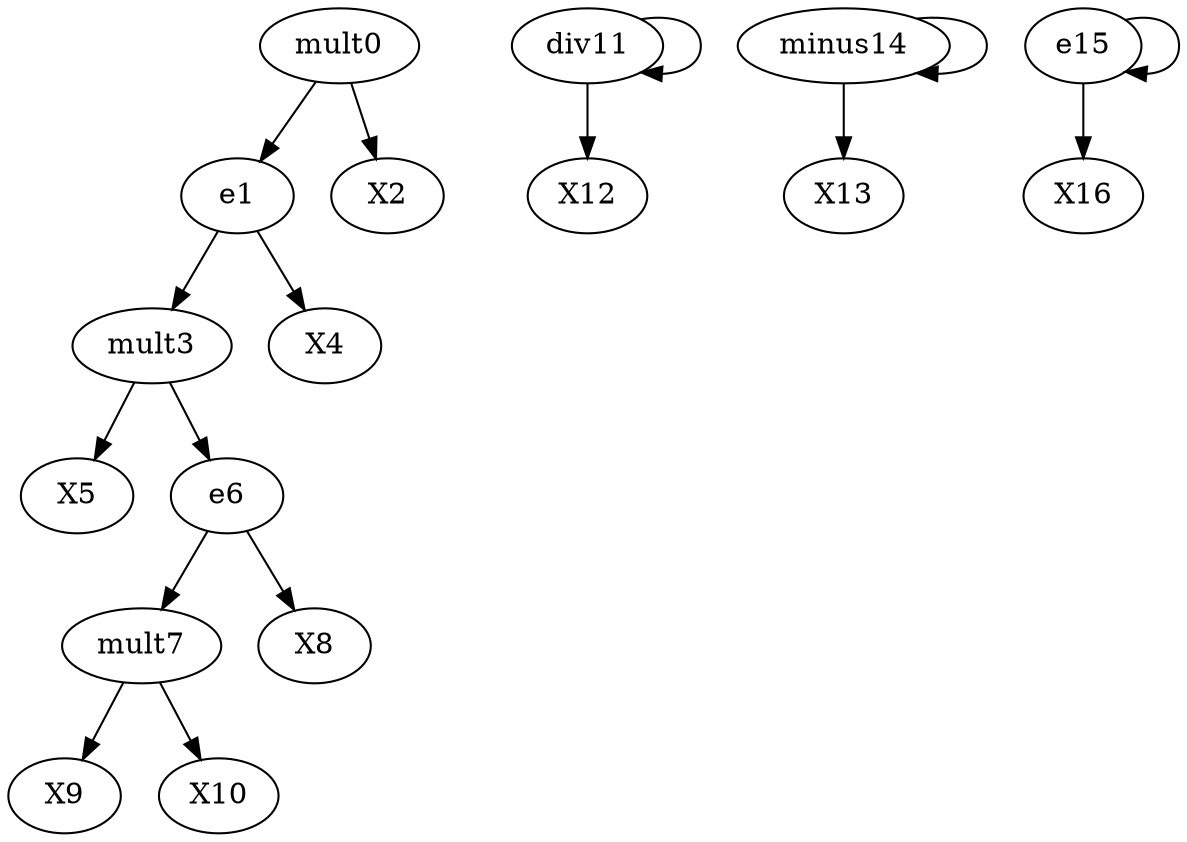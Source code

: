 digraph T {
	mult0 -> e1;
	mult0 -> X2;
	e1 -> mult3;
	e1 -> X4;
	mult3 -> X5;
	mult3 -> e6;
	e6 -> mult7;
	e6 -> X8;
	mult7 -> X9;
	mult7 -> X10;
	div11 -> div11;
	div11 -> X12;
	minus14 -> X13;
	minus14 -> minus14;
	e15 -> e15;
	e15 -> X16;
}
